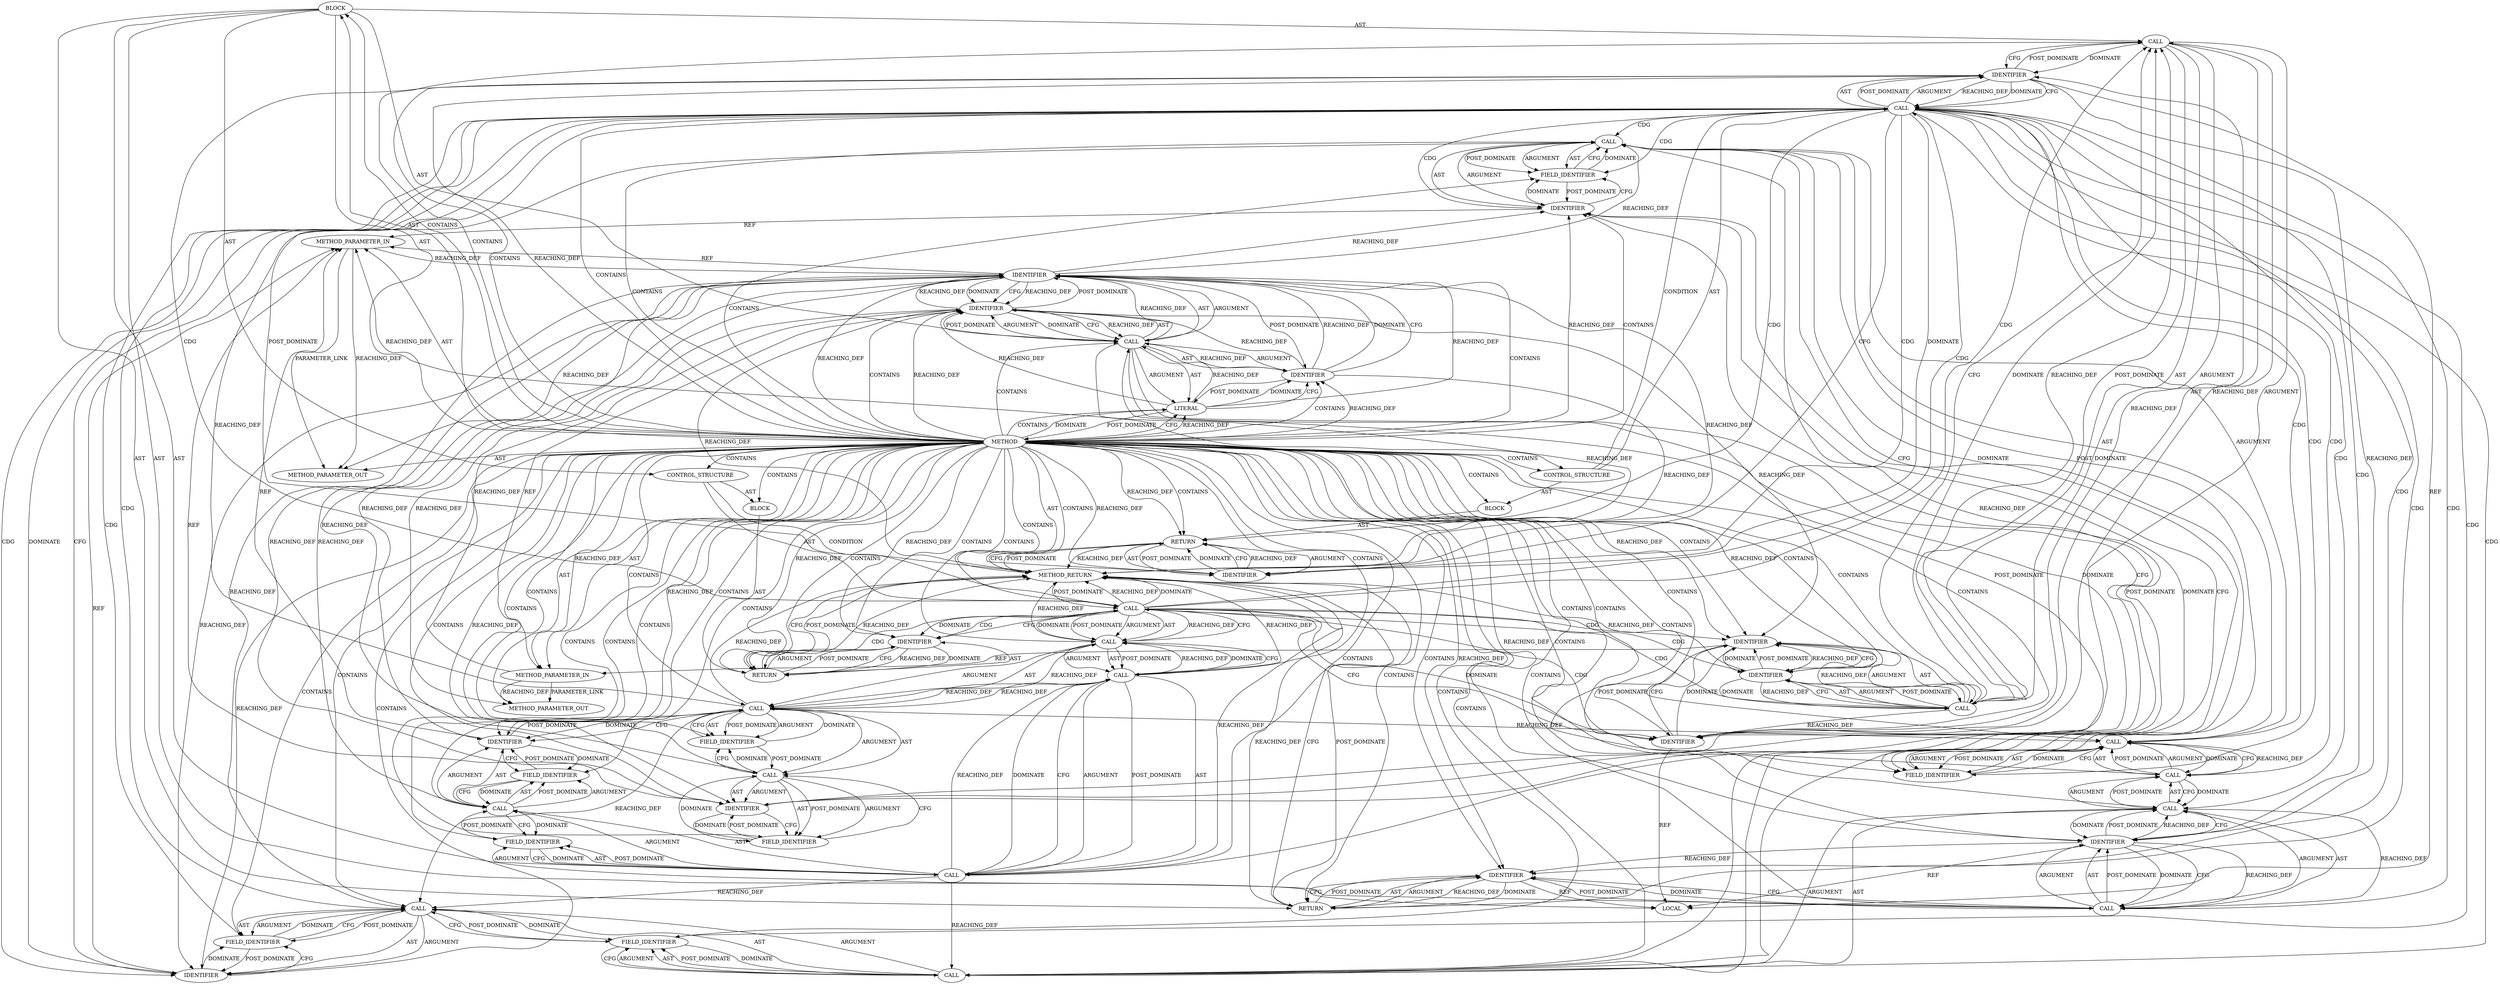 digraph {
  876 [label=BLOCK ORDER=3 ARGUMENT_INDEX=-1 CODE="{
	void *buf;

	dout(\"%s con %p len %d\\n\", __func__, con, len);

	if (WARN_ON(con->v2.conn_buf_cnt >= ARRAY_SIZE(con->v2.conn_bufs)))
		return NULL;

	buf = kvmalloc(len, GFP_NOIO);
	if (!buf)
		return NULL;

	con->v2.conn_bufs[con->v2.conn_buf_cnt++] = buf;
	return buf;
}" COLUMN_NUMBER=1 LINE_NUMBER=302 TYPE_FULL_NAME="void"]
  920 [label=CALL ORDER=1 ARGUMENT_INDEX=1 CODE="con->v2" COLUMN_NUMBER=20 METHOD_FULL_NAME="<operator>.indirectFieldAccess" LINE_NUMBER=314 TYPE_FULL_NAME="<empty>" DISPATCH_TYPE="STATIC_DISPATCH" SIGNATURE="" NAME="<operator>.indirectFieldAccess"]
  884 [label=CALL ORDER=1 ARGUMENT_INDEX=-1 CODE="WARN_ON(con->v2.conn_buf_cnt >= ARRAY_SIZE(con->v2.conn_bufs))" COLUMN_NUMBER=6 METHOD_FULL_NAME="WARN_ON" LINE_NUMBER=307 TYPE_FULL_NAME="<empty>" DISPATCH_TYPE="STATIC_DISPATCH" SIGNATURE="" NAME="WARN_ON"]
  922 [label=FIELD_IDENTIFIER ORDER=2 ARGUMENT_INDEX=2 CODE="v2" COLUMN_NUMBER=20 LINE_NUMBER=314 CANONICAL_NAME="v2"]
  918 [label=CALL ORDER=2 ARGUMENT_INDEX=2 CODE="con->v2.conn_buf_cnt++" COLUMN_NUMBER=20 METHOD_FULL_NAME="<operator>.postIncrement" LINE_NUMBER=314 TYPE_FULL_NAME="<empty>" DISPATCH_TYPE="STATIC_DISPATCH" SIGNATURE="" NAME="<operator>.postIncrement"]
  886 [label=CALL ORDER=1 ARGUMENT_INDEX=1 CODE="con->v2.conn_buf_cnt" COLUMN_NUMBER=14 METHOD_FULL_NAME="<operator>.fieldAccess" LINE_NUMBER=307 TYPE_FULL_NAME="<empty>" DISPATCH_TYPE="STATIC_DISPATCH" SIGNATURE="" NAME="<operator>.fieldAccess"]
  894 [label=IDENTIFIER ORDER=1 ARGUMENT_INDEX=1 CODE="con" COLUMN_NUMBER=49 LINE_NUMBER=307 TYPE_FULL_NAME="ceph_connection*" NAME="con"]
  926 [label=IDENTIFIER ORDER=1 ARGUMENT_INDEX=-1 CODE="buf" COLUMN_NUMBER=9 LINE_NUMBER=315 TYPE_FULL_NAME="void*" NAME="buf"]
  900 [label=CALL ORDER=4 ARGUMENT_INDEX=-1 CODE="buf = kvmalloc(len, GFP_NOIO)" COLUMN_NUMBER=2 METHOD_FULL_NAME="<operator>.assignment" LINE_NUMBER=310 TYPE_FULL_NAME="<empty>" DISPATCH_TYPE="STATIC_DISPATCH" SIGNATURE="" NAME="<operator>.assignment"]
  883 [label=CONTROL_STRUCTURE CONTROL_STRUCTURE_TYPE="IF" ORDER=3 PARSER_TYPE_NAME="CASTIfStatement" ARGUMENT_INDEX=-1 CODE="if (WARN_ON(con->v2.conn_buf_cnt >= ARRAY_SIZE(con->v2.conn_bufs)))" COLUMN_NUMBER=2 LINE_NUMBER=307]
  13013 [label=METHOD_PARAMETER_OUT ORDER=2 CODE="int len" IS_VARIADIC=false COLUMN_NUMBER=58 LINE_NUMBER=301 TYPE_FULL_NAME="int" EVALUATION_STRATEGY="BY_VALUE" INDEX=2 NAME="len"]
  880 [label=IDENTIFIER ORDER=2 ARGUMENT_INDEX=2 CODE="__func__" COLUMN_NUMBER=29 LINE_NUMBER=305 TYPE_FULL_NAME="ANY" NAME="__func__"]
  912 [label=CALL ORDER=1 ARGUMENT_INDEX=1 CODE="con->v2.conn_bufs[con->v2.conn_buf_cnt++]" COLUMN_NUMBER=2 METHOD_FULL_NAME="<operator>.indirectIndexAccess" LINE_NUMBER=314 TYPE_FULL_NAME="<empty>" DISPATCH_TYPE="STATIC_DISPATCH" SIGNATURE="" NAME="<operator>.indirectIndexAccess"]
  908 [label=BLOCK ORDER=2 ARGUMENT_INDEX=-1 CODE="<empty>" COLUMN_NUMBER=3 LINE_NUMBER=312 TYPE_FULL_NAME="void"]
  873 [label=METHOD COLUMN_NUMBER=1 LINE_NUMBER=301 COLUMN_NUMBER_END=1 IS_EXTERNAL=false SIGNATURE="void* alloc_conn_buf (ceph_connection*,int)" NAME="alloc_conn_buf" AST_PARENT_TYPE="TYPE_DECL" AST_PARENT_FULL_NAME="file_code_old-a282a2f-decode_preamble-527.c:<global>" ORDER=15 CODE="static void *alloc_conn_buf(struct ceph_connection *con, int len)
{
	void *buf;

	dout(\"%s con %p len %d\\n\", __func__, con, len);

	if (WARN_ON(con->v2.conn_buf_cnt >= ARRAY_SIZE(con->v2.conn_bufs)))
		return NULL;

	buf = kvmalloc(len, GFP_NOIO);
	if (!buf)
		return NULL;

	con->v2.conn_bufs[con->v2.conn_buf_cnt++] = buf;
	return buf;
}" FULL_NAME="alloc_conn_buf" LINE_NUMBER_END=316 FILENAME="file_code_old-a282a2f-decode_preamble-527.c"]
  887 [label=CALL ORDER=1 ARGUMENT_INDEX=1 CODE="con->v2" COLUMN_NUMBER=14 METHOD_FULL_NAME="<operator>.indirectFieldAccess" LINE_NUMBER=307 TYPE_FULL_NAME="<empty>" DISPATCH_TYPE="STATIC_DISPATCH" SIGNATURE="" NAME="<operator>.indirectFieldAccess"]
  904 [label=IDENTIFIER ORDER=2 ARGUMENT_INDEX=2 CODE="GFP_NOIO" COLUMN_NUMBER=22 LINE_NUMBER=310 TYPE_FULL_NAME="ANY" NAME="GFP_NOIO"]
  879 [label=LITERAL ORDER=1 ARGUMENT_INDEX=1 CODE="\"%s con %p len %d\\n\"" COLUMN_NUMBER=7 LINE_NUMBER=305 TYPE_FULL_NAME="char"]
  897 [label=BLOCK ORDER=2 ARGUMENT_INDEX=-1 CODE="<empty>" COLUMN_NUMBER=3 LINE_NUMBER=308 TYPE_FULL_NAME="void"]
  888 [label=IDENTIFIER ORDER=1 ARGUMENT_INDEX=1 CODE="con" COLUMN_NUMBER=14 LINE_NUMBER=307 TYPE_FULL_NAME="ceph_connection*" NAME="con"]
  896 [label=FIELD_IDENTIFIER ORDER=2 ARGUMENT_INDEX=2 CODE="conn_bufs" COLUMN_NUMBER=49 LINE_NUMBER=307 CANONICAL_NAME="conn_bufs"]
  917 [label=FIELD_IDENTIFIER ORDER=2 ARGUMENT_INDEX=2 CODE="conn_bufs" COLUMN_NUMBER=2 LINE_NUMBER=314 CANONICAL_NAME="conn_bufs"]
  919 [label=CALL ORDER=1 ARGUMENT_INDEX=1 CODE="con->v2.conn_buf_cnt" COLUMN_NUMBER=20 METHOD_FULL_NAME="<operator>.fieldAccess" LINE_NUMBER=314 TYPE_FULL_NAME="<empty>" DISPATCH_TYPE="STATIC_DISPATCH" SIGNATURE="" NAME="<operator>.fieldAccess"]
  885 [label=CALL ORDER=1 ARGUMENT_INDEX=1 CODE="con->v2.conn_buf_cnt >= ARRAY_SIZE(con->v2.conn_bufs)" COLUMN_NUMBER=14 METHOD_FULL_NAME="<operator>.greaterEqualsThan" LINE_NUMBER=307 TYPE_FULL_NAME="<empty>" DISPATCH_TYPE="STATIC_DISPATCH" SIGNATURE="" NAME="<operator>.greaterEqualsThan"]
  913 [label=CALL ORDER=1 ARGUMENT_INDEX=1 CODE="con->v2.conn_bufs" COLUMN_NUMBER=2 METHOD_FULL_NAME="<operator>.fieldAccess" LINE_NUMBER=314 TYPE_FULL_NAME="<empty>" DISPATCH_TYPE="STATIC_DISPATCH" SIGNATURE="" NAME="<operator>.fieldAccess"]
  911 [label=CALL ORDER=6 ARGUMENT_INDEX=-1 CODE="con->v2.conn_bufs[con->v2.conn_buf_cnt++] = buf" COLUMN_NUMBER=2 METHOD_FULL_NAME="<operator>.assignment" LINE_NUMBER=314 TYPE_FULL_NAME="<empty>" DISPATCH_TYPE="STATIC_DISPATCH" SIGNATURE="" NAME="<operator>.assignment"]
  874 [label=METHOD_PARAMETER_IN ORDER=1 CODE="struct ceph_connection *con" IS_VARIADIC=false COLUMN_NUMBER=29 LINE_NUMBER=301 TYPE_FULL_NAME="ceph_connection*" EVALUATION_STRATEGY="BY_VALUE" INDEX=1 NAME="con"]
  925 [label=RETURN ORDER=7 ARGUMENT_INDEX=-1 CODE="return buf;" COLUMN_NUMBER=2 LINE_NUMBER=315]
  914 [label=CALL ORDER=1 ARGUMENT_INDEX=1 CODE="con->v2" COLUMN_NUMBER=2 METHOD_FULL_NAME="<operator>.indirectFieldAccess" LINE_NUMBER=314 TYPE_FULL_NAME="<empty>" DISPATCH_TYPE="STATIC_DISPATCH" SIGNATURE="" NAME="<operator>.indirectFieldAccess"]
  924 [label=IDENTIFIER ORDER=2 ARGUMENT_INDEX=2 CODE="buf" COLUMN_NUMBER=46 LINE_NUMBER=314 TYPE_FULL_NAME="void*" NAME="buf"]
  878 [label=CALL ORDER=2 ARGUMENT_INDEX=-1 CODE="dout(\"%s con %p len %d\\n\", __func__, con, len)" COLUMN_NUMBER=2 METHOD_FULL_NAME="dout" LINE_NUMBER=305 TYPE_FULL_NAME="<empty>" DISPATCH_TYPE="STATIC_DISPATCH" SIGNATURE="" NAME="dout"]
  916 [label=FIELD_IDENTIFIER ORDER=2 ARGUMENT_INDEX=2 CODE="v2" COLUMN_NUMBER=2 LINE_NUMBER=314 CANONICAL_NAME="v2"]
  890 [label=FIELD_IDENTIFIER ORDER=2 ARGUMENT_INDEX=2 CODE="conn_buf_cnt" COLUMN_NUMBER=14 LINE_NUMBER=307 CANONICAL_NAME="conn_buf_cnt"]
  907 [label=IDENTIFIER ORDER=1 ARGUMENT_INDEX=1 CODE="buf" COLUMN_NUMBER=7 LINE_NUMBER=311 TYPE_FULL_NAME="void*" NAME="buf"]
  899 [label=IDENTIFIER ORDER=1 ARGUMENT_INDEX=-1 CODE="NULL" COLUMN_NUMBER=10 LINE_NUMBER=308 TYPE_FULL_NAME="ANY" NAME="NULL"]
  892 [label=CALL ORDER=1 ARGUMENT_INDEX=1 CODE="con->v2.conn_bufs" COLUMN_NUMBER=49 METHOD_FULL_NAME="<operator>.fieldAccess" LINE_NUMBER=307 TYPE_FULL_NAME="<empty>" DISPATCH_TYPE="STATIC_DISPATCH" SIGNATURE="" NAME="<operator>.fieldAccess"]
  875 [label=METHOD_PARAMETER_IN ORDER=2 CODE="int len" IS_VARIADIC=false COLUMN_NUMBER=58 LINE_NUMBER=301 TYPE_FULL_NAME="int" EVALUATION_STRATEGY="BY_VALUE" INDEX=2 NAME="len"]
  910 [label=IDENTIFIER ORDER=1 ARGUMENT_INDEX=-1 CODE="NULL" COLUMN_NUMBER=10 LINE_NUMBER=312 TYPE_FULL_NAME="ANY" NAME="NULL"]
  902 [label=CALL ORDER=2 ARGUMENT_INDEX=2 CODE="kvmalloc(len, GFP_NOIO)" COLUMN_NUMBER=8 METHOD_FULL_NAME="kvmalloc" LINE_NUMBER=310 TYPE_FULL_NAME="<empty>" DISPATCH_TYPE="STATIC_DISPATCH" SIGNATURE="" NAME="kvmalloc"]
  927 [label=METHOD_RETURN ORDER=4 CODE="RET" COLUMN_NUMBER=1 LINE_NUMBER=301 TYPE_FULL_NAME="void*" EVALUATION_STRATEGY="BY_VALUE"]
  895 [label=FIELD_IDENTIFIER ORDER=2 ARGUMENT_INDEX=2 CODE="v2" COLUMN_NUMBER=49 LINE_NUMBER=307 CANONICAL_NAME="v2"]
  891 [label=CALL ORDER=2 ARGUMENT_INDEX=2 CODE="ARRAY_SIZE(con->v2.conn_bufs)" COLUMN_NUMBER=38 METHOD_FULL_NAME="ARRAY_SIZE" LINE_NUMBER=307 TYPE_FULL_NAME="<empty>" DISPATCH_TYPE="STATIC_DISPATCH" SIGNATURE="" NAME="ARRAY_SIZE"]
  898 [label=RETURN ORDER=1 ARGUMENT_INDEX=1 CODE="return NULL;" COLUMN_NUMBER=3 LINE_NUMBER=308]
  915 [label=IDENTIFIER ORDER=1 ARGUMENT_INDEX=1 CODE="con" COLUMN_NUMBER=2 LINE_NUMBER=314 TYPE_FULL_NAME="ceph_connection*" NAME="con"]
  921 [label=IDENTIFIER ORDER=1 ARGUMENT_INDEX=1 CODE="con" COLUMN_NUMBER=20 LINE_NUMBER=314 TYPE_FULL_NAME="ceph_connection*" NAME="con"]
  877 [label=LOCAL ORDER=1 CODE="void* buf" COLUMN_NUMBER=7 LINE_NUMBER=303 TYPE_FULL_NAME="void*" NAME="buf"]
  905 [label=CONTROL_STRUCTURE CONTROL_STRUCTURE_TYPE="IF" ORDER=5 PARSER_TYPE_NAME="CASTIfStatement" ARGUMENT_INDEX=-1 CODE="if (!buf)" COLUMN_NUMBER=2 LINE_NUMBER=311]
  13012 [label=METHOD_PARAMETER_OUT ORDER=1 CODE="struct ceph_connection *con" IS_VARIADIC=false COLUMN_NUMBER=29 LINE_NUMBER=301 TYPE_FULL_NAME="ceph_connection*" EVALUATION_STRATEGY="BY_VALUE" INDEX=1 NAME="con"]
  893 [label=CALL ORDER=1 ARGUMENT_INDEX=1 CODE="con->v2" COLUMN_NUMBER=49 METHOD_FULL_NAME="<operator>.indirectFieldAccess" LINE_NUMBER=307 TYPE_FULL_NAME="<empty>" DISPATCH_TYPE="STATIC_DISPATCH" SIGNATURE="" NAME="<operator>.indirectFieldAccess"]
  881 [label=IDENTIFIER ORDER=3 ARGUMENT_INDEX=3 CODE="con" COLUMN_NUMBER=39 LINE_NUMBER=305 TYPE_FULL_NAME="ceph_connection*" NAME="con"]
  906 [label=CALL ORDER=1 ARGUMENT_INDEX=-1 CODE="!buf" COLUMN_NUMBER=6 METHOD_FULL_NAME="<operator>.logicalNot" LINE_NUMBER=311 TYPE_FULL_NAME="<empty>" DISPATCH_TYPE="STATIC_DISPATCH" SIGNATURE="" NAME="<operator>.logicalNot"]
  901 [label=IDENTIFIER ORDER=1 ARGUMENT_INDEX=1 CODE="buf" COLUMN_NUMBER=2 LINE_NUMBER=310 TYPE_FULL_NAME="void*" NAME="buf"]
  889 [label=FIELD_IDENTIFIER ORDER=2 ARGUMENT_INDEX=2 CODE="v2" COLUMN_NUMBER=14 LINE_NUMBER=307 CANONICAL_NAME="v2"]
  882 [label=IDENTIFIER ORDER=4 ARGUMENT_INDEX=4 CODE="len" COLUMN_NUMBER=44 LINE_NUMBER=305 TYPE_FULL_NAME="int" NAME="len"]
  903 [label=IDENTIFIER ORDER=1 ARGUMENT_INDEX=1 CODE="len" COLUMN_NUMBER=17 LINE_NUMBER=310 TYPE_FULL_NAME="int" NAME="len"]
  923 [label=FIELD_IDENTIFIER ORDER=2 ARGUMENT_INDEX=2 CODE="conn_buf_cnt" COLUMN_NUMBER=20 LINE_NUMBER=314 CANONICAL_NAME="conn_buf_cnt"]
  909 [label=RETURN ORDER=1 ARGUMENT_INDEX=1 CODE="return NULL;" COLUMN_NUMBER=3 LINE_NUMBER=312]
  914 -> 917 [label=CFG ]
  892 -> 896 [label=AST ]
  886 -> 920 [label=REACHING_DEF VARIABLE="con->v2.conn_buf_cnt"]
  906 -> 916 [label=CDG ]
  906 -> 926 [label=CDG ]
  925 -> 926 [label=POST_DOMINATE ]
  885 -> 886 [label=ARGUMENT ]
  888 -> 889 [label=CFG ]
  907 -> 906 [label=REACHING_DEF VARIABLE="buf"]
  884 -> 899 [label=DOMINATE ]
  882 -> 881 [label=POST_DOMINATE ]
  918 -> 919 [label=AST ]
  927 -> 925 [label=POST_DOMINATE ]
  911 -> 926 [label=DOMINATE ]
  906 -> 925 [label=CDG ]
  921 -> 913 [label=POST_DOMINATE ]
  890 -> 887 [label=POST_DOMINATE ]
  920 -> 921 [label=AST ]
  915 -> 874 [label=REF ]
  910 -> 909 [label=DOMINATE ]
  873 -> 924 [label=CONTAINS ]
  905 -> 908 [label=AST ]
  909 -> 910 [label=POST_DOMINATE ]
  873 -> 912 [label=CONTAINS ]
  917 -> 913 [label=DOMINATE ]
  920 -> 922 [label=POST_DOMINATE ]
  874 -> 13012 [label=PARAMETER_LINK ]
  898 -> 899 [label=AST ]
  873 -> 919 [label=CONTAINS ]
  900 -> 901 [label=ARGUMENT ]
  873 -> 889 [label=CONTAINS ]
  873 -> 884 [label=CONTAINS ]
  881 -> 882 [label=DOMINATE ]
  882 -> 903 [label=REACHING_DEF VARIABLE="len"]
  913 -> 921 [label=DOMINATE ]
  910 -> 909 [label=CFG ]
  927 -> 898 [label=POST_DOMINATE ]
  873 -> 876 [label=AST ]
  873 -> 890 [label=CONTAINS ]
  888 -> 874 [label=REF ]
  879 -> 880 [label=DOMINATE ]
  873 -> 898 [label=REACHING_DEF VARIABLE=""]
  882 -> 875 [label=REF ]
  873 -> 923 [label=CONTAINS ]
  881 -> 13012 [label=REACHING_DEF VARIABLE="con"]
  892 -> 893 [label=ARGUMENT ]
  878 -> 881 [label=AST ]
  913 -> 917 [label=ARGUMENT ]
  879 -> 873 [label=POST_DOMINATE ]
  874 -> 13012 [label=REACHING_DEF VARIABLE="con"]
  884 -> 900 [label=CDG ]
  879 -> 878 [label=REACHING_DEF VARIABLE="\"%s con %p len %d\\n\""]
  879 -> 880 [label=CFG ]
  873 -> 902 [label=CONTAINS ]
  885 -> 884 [label=REACHING_DEF VARIABLE="con->v2.conn_buf_cnt >= ARRAY_SIZE(con->v2.conn_bufs)"]
  873 -> 905 [label=CONTAINS ]
  887 -> 890 [label=CFG ]
  879 -> 882 [label=REACHING_DEF VARIABLE="\"%s con %p len %d\\n\""]
  880 -> 879 [label=POST_DOMINATE ]
  920 -> 921 [label=ARGUMENT ]
  912 -> 918 [label=ARGUMENT ]
  906 -> 917 [label=CDG ]
  894 -> 895 [label=DOMINATE ]
  894 -> 895 [label=CFG ]
  906 -> 909 [label=CDG ]
  902 -> 903 [label=ARGUMENT ]
  873 -> 879 [label=CFG ]
  898 -> 899 [label=ARGUMENT ]
  885 -> 891 [label=ARGUMENT ]
  900 -> 901 [label=AST ]
  881 -> 920 [label=REACHING_DEF VARIABLE="con"]
  893 -> 896 [label=DOMINATE ]
  912 -> 918 [label=POST_DOMINATE ]
  918 -> 919 [label=POST_DOMINATE ]
  901 -> 903 [label=CFG ]
  892 -> 891 [label=REACHING_DEF VARIABLE="con->v2.conn_bufs"]
  873 -> 927 [label=AST ]
  895 -> 894 [label=POST_DOMINATE ]
  881 -> 921 [label=REACHING_DEF VARIABLE="con"]
  883 -> 884 [label=AST ]
  912 -> 924 [label=CFG ]
  906 -> 918 [label=CDG ]
  873 -> 909 [label=CONTAINS ]
  899 -> 898 [label=CFG ]
  898 -> 927 [label=REACHING_DEF VARIABLE="<RET>"]
  909 -> 910 [label=ARGUMENT ]
  880 -> 881 [label=REACHING_DEF VARIABLE="__func__"]
  873 -> 921 [label=REACHING_DEF VARIABLE=""]
  886 -> 927 [label=REACHING_DEF VARIABLE="con->v2.conn_buf_cnt"]
  884 -> 901 [label=CFG ]
  925 -> 927 [label=REACHING_DEF VARIABLE="<RET>"]
  878 -> 880 [label=ARGUMENT ]
  873 -> 888 [label=CONTAINS ]
  873 -> 909 [label=REACHING_DEF VARIABLE=""]
  873 -> 893 [label=CONTAINS ]
  891 -> 885 [label=REACHING_DEF VARIABLE="ARRAY_SIZE(con->v2.conn_bufs)"]
  904 -> 927 [label=REACHING_DEF VARIABLE="GFP_NOIO"]
  904 -> 903 [label=POST_DOMINATE ]
  892 -> 914 [label=REACHING_DEF VARIABLE="con->v2.conn_bufs"]
  900 -> 902 [label=POST_DOMINATE ]
  884 -> 885 [label=POST_DOMINATE ]
  889 -> 888 [label=POST_DOMINATE ]
  926 -> 877 [label=REF ]
  884 -> 899 [label=CDG ]
  876 -> 900 [label=AST ]
  873 -> 906 [label=CONTAINS ]
  900 -> 907 [label=DOMINATE ]
  926 -> 911 [label=POST_DOMINATE ]
  895 -> 893 [label=CFG ]
  916 -> 914 [label=DOMINATE ]
  906 -> 922 [label=CDG ]
  923 -> 919 [label=DOMINATE ]
  882 -> 927 [label=REACHING_DEF VARIABLE="len"]
  878 -> 927 [label=REACHING_DEF VARIABLE="dout(\"%s con %p len %d\\n\", __func__, con, len)"]
  873 -> 875 [label=REACHING_DEF VARIABLE=""]
  898 -> 927 [label=CFG ]
  887 -> 890 [label=DOMINATE ]
  873 -> 879 [label=REACHING_DEF VARIABLE=""]
  927 -> 884 [label=POST_DOMINATE ]
  884 -> 927 [label=REACHING_DEF VARIABLE="WARN_ON(con->v2.conn_buf_cnt >= ARRAY_SIZE(con->v2.conn_bufs))"]
  901 -> 903 [label=DOMINATE ]
  884 -> 904 [label=CDG ]
  908 -> 909 [label=AST ]
  887 -> 889 [label=AST ]
  906 -> 910 [label=CFG ]
  873 -> 910 [label=CONTAINS ]
  884 -> 901 [label=DOMINATE ]
  906 -> 907 [label=AST ]
  873 -> 874 [label=AST ]
  873 -> 926 [label=CONTAINS ]
  906 -> 915 [label=CFG ]
  873 -> 899 [label=REACHING_DEF VARIABLE=""]
  907 -> 924 [label=REACHING_DEF VARIABLE="buf"]
  919 -> 923 [label=ARGUMENT ]
  920 -> 923 [label=CFG ]
  892 -> 896 [label=POST_DOMINATE ]
  881 -> 882 [label=CFG ]
  925 -> 927 [label=CFG ]
  926 -> 925 [label=REACHING_DEF VARIABLE="buf"]
  892 -> 920 [label=REACHING_DEF VARIABLE="con->v2.conn_bufs"]
  922 -> 920 [label=CFG ]
  902 -> 904 [label=AST ]
  873 -> 915 [label=REACHING_DEF VARIABLE=""]
  894 -> 886 [label=POST_DOMINATE ]
  893 -> 895 [label=AST ]
  905 -> 906 [label=CONDITION ]
  878 -> 880 [label=AST ]
  881 -> 878 [label=REACHING_DEF VARIABLE="con"]
  924 -> 912 [label=POST_DOMINATE ]
  921 -> 874 [label=REF ]
  873 -> 915 [label=CONTAINS ]
  882 -> 878 [label=DOMINATE ]
  876 -> 905 [label=AST ]
  885 -> 891 [label=AST ]
  892 -> 891 [label=DOMINATE ]
  878 -> 879 [label=AST ]
  902 -> 900 [label=REACHING_DEF VARIABLE="kvmalloc(len, GFP_NOIO)"]
  893 -> 895 [label=POST_DOMINATE ]
  884 -> 906 [label=CDG ]
  913 -> 921 [label=CFG ]
  904 -> 902 [label=DOMINATE ]
  896 -> 892 [label=CFG ]
  875 -> 882 [label=REACHING_DEF VARIABLE="len"]
  911 -> 924 [label=ARGUMENT ]
  884 -> 902 [label=CDG ]
  920 -> 923 [label=DOMINATE ]
  880 -> 882 [label=REACHING_DEF VARIABLE="__func__"]
  913 -> 914 [label=AST ]
  924 -> 911 [label=REACHING_DEF VARIABLE="buf"]
  912 -> 913 [label=ARGUMENT ]
  876 -> 911 [label=AST ]
  903 -> 902 [label=REACHING_DEF VARIABLE="len"]
  878 -> 882 [label=AST ]
  885 -> 891 [label=POST_DOMINATE ]
  927 -> 909 [label=POST_DOMINATE ]
  892 -> 893 [label=AST ]
  906 -> 911 [label=CDG ]
  876 -> 877 [label=AST ]
  873 -> 896 [label=CONTAINS ]
  881 -> 927 [label=REACHING_DEF VARIABLE="con"]
  924 -> 926 [label=REACHING_DEF VARIABLE="buf"]
  873 -> 903 [label=REACHING_DEF VARIABLE=""]
  904 -> 902 [label=REACHING_DEF VARIABLE="GFP_NOIO"]
  918 -> 912 [label=CFG ]
  921 -> 922 [label=CFG ]
  873 -> 916 [label=CONTAINS ]
  876 -> 925 [label=AST ]
  886 -> 919 [label=REACHING_DEF VARIABLE="con->v2.conn_buf_cnt"]
  901 -> 907 [label=REACHING_DEF VARIABLE="buf"]
  916 -> 914 [label=CFG ]
  924 -> 912 [label=REACHING_DEF VARIABLE="buf"]
  878 -> 888 [label=CFG ]
  873 -> 924 [label=REACHING_DEF VARIABLE=""]
  915 -> 916 [label=CFG ]
  907 -> 906 [label=DOMINATE ]
  887 -> 888 [label=AST ]
  873 -> 886 [label=CONTAINS ]
  886 -> 894 [label=DOMINATE ]
  915 -> 916 [label=DOMINATE ]
  885 -> 886 [label=AST ]
  873 -> 897 [label=CONTAINS ]
  876 -> 883 [label=AST ]
  873 -> 922 [label=CONTAINS ]
  884 -> 898 [label=CDG ]
  873 -> 13012 [label=AST ]
  888 -> 889 [label=DOMINATE ]
  873 -> 892 [label=CONTAINS ]
  881 -> 874 [label=REF ]
  891 -> 927 [label=REACHING_DEF VARIABLE="ARRAY_SIZE(con->v2.conn_bufs)"]
  890 -> 886 [label=DOMINATE ]
  884 -> 903 [label=CDG ]
  920 -> 922 [label=ARGUMENT ]
  884 -> 885 [label=ARGUMENT ]
  925 -> 926 [label=AST ]
  893 -> 894 [label=ARGUMENT ]
  891 -> 885 [label=DOMINATE ]
  873 -> 921 [label=CONTAINS ]
  904 -> 902 [label=CFG ]
  903 -> 904 [label=DOMINATE ]
  907 -> 906 [label=CFG ]
  887 -> 889 [label=POST_DOMINATE ]
  902 -> 900 [label=CFG ]
  893 -> 896 [label=CFG ]
  881 -> 915 [label=REACHING_DEF VARIABLE="con"]
  878 -> 879 [label=ARGUMENT ]
  927 -> 906 [label=POST_DOMINATE ]
  873 -> 876 [label=CONTAINS ]
  873 -> 879 [label=CONTAINS ]
  882 -> 881 [label=REACHING_DEF VARIABLE="len"]
  909 -> 910 [label=AST ]
  886 -> 887 [label=ARGUMENT ]
  919 -> 920 [label=AST ]
  913 -> 914 [label=ARGUMENT ]
  914 -> 915 [label=AST ]
  873 -> 880 [label=CONTAINS ]
  912 -> 918 [label=AST ]
  906 -> 907 [label=POST_DOMINATE ]
  880 -> 881 [label=DOMINATE ]
  878 -> 888 [label=DOMINATE ]
  921 -> 922 [label=DOMINATE ]
  880 -> 878 [label=REACHING_DEF VARIABLE="__func__"]
  914 -> 916 [label=POST_DOMINATE ]
  926 -> 925 [label=DOMINATE ]
  879 -> 881 [label=REACHING_DEF VARIABLE="\"%s con %p len %d\\n\""]
  891 -> 892 [label=ARGUMENT ]
  873 -> 879 [label=DOMINATE ]
  873 -> 881 [label=CONTAINS ]
  925 -> 926 [label=ARGUMENT ]
  873 -> 917 [label=CONTAINS ]
  914 -> 915 [label=ARGUMENT ]
  918 -> 919 [label=ARGUMENT ]
  884 -> 927 [label=DOMINATE ]
  912 -> 913 [label=AST ]
  873 -> 907 [label=CONTAINS ]
  926 -> 925 [label=CFG ]
  891 -> 892 [label=AST ]
  873 -> 901 [label=CONTAINS ]
  873 -> 899 [label=CONTAINS ]
  922 -> 920 [label=DOMINATE ]
  889 -> 887 [label=CFG ]
  893 -> 895 [label=ARGUMENT ]
  873 -> 891 [label=CONTAINS ]
  886 -> 890 [label=AST ]
  901 -> 900 [label=REACHING_DEF VARIABLE="buf"]
  881 -> 888 [label=REACHING_DEF VARIABLE="con"]
  906 -> 912 [label=CDG ]
  894 -> 874 [label=REF ]
  922 -> 921 [label=POST_DOMINATE ]
  873 -> 898 [label=CONTAINS ]
  906 -> 913 [label=CDG ]
  898 -> 899 [label=POST_DOMINATE ]
  873 -> 888 [label=REACHING_DEF VARIABLE=""]
  899 -> 898 [label=REACHING_DEF VARIABLE="NULL"]
  888 -> 878 [label=POST_DOMINATE ]
  873 -> 925 [label=CONTAINS ]
  873 -> 874 [label=REACHING_DEF VARIABLE=""]
  873 -> 895 [label=CONTAINS ]
  886 -> 890 [label=POST_DOMINATE ]
  873 -> 926 [label=REACHING_DEF VARIABLE=""]
  906 -> 914 [label=CDG ]
  907 -> 900 [label=POST_DOMINATE ]
  919 -> 920 [label=ARGUMENT ]
  881 -> 882 [label=REACHING_DEF VARIABLE="con"]
  911 -> 926 [label=CFG ]
  906 -> 919 [label=CDG ]
  911 -> 924 [label=AST ]
  873 -> 914 [label=CONTAINS ]
  873 -> 918 [label=CONTAINS ]
  912 -> 911 [label=REACHING_DEF VARIABLE="con->v2.conn_bufs[con->v2.conn_buf_cnt++]"]
  886 -> 914 [label=REACHING_DEF VARIABLE="con->v2.conn_buf_cnt"]
  873 -> 910 [label=REACHING_DEF VARIABLE=""]
  907 -> 877 [label=REF ]
  890 -> 886 [label=CFG ]
  906 -> 907 [label=ARGUMENT ]
  906 -> 910 [label=CDG ]
  905 -> 906 [label=AST ]
  881 -> 880 [label=POST_DOMINATE ]
  914 -> 917 [label=DOMINATE ]
  886 -> 891 [label=REACHING_DEF VARIABLE="con->v2.conn_buf_cnt"]
  887 -> 888 [label=ARGUMENT ]
  873 -> 904 [label=REACHING_DEF VARIABLE=""]
  904 -> 903 [label=REACHING_DEF VARIABLE="GFP_NOIO"]
  876 -> 878 [label=AST ]
  913 -> 917 [label=AST ]
  884 -> 885 [label=AST ]
  892 -> 891 [label=CFG ]
  873 -> 885 [label=CONTAINS ]
  891 -> 886 [label=REACHING_DEF VARIABLE="ARRAY_SIZE(con->v2.conn_bufs)"]
  884 -> 899 [label=CFG ]
  873 -> 903 [label=CONTAINS ]
  884 -> 907 [label=CDG ]
  917 -> 914 [label=POST_DOMINATE ]
  924 -> 911 [label=DOMINATE ]
  873 -> 881 [label=REACHING_DEF VARIABLE=""]
  903 -> 901 [label=POST_DOMINATE ]
  880 -> 881 [label=CFG ]
  900 -> 907 [label=CFG ]
  906 -> 923 [label=CDG ]
  895 -> 893 [label=DOMINATE ]
  886 -> 894 [label=CFG ]
  881 -> 894 [label=REACHING_DEF VARIABLE="con"]
  919 -> 918 [label=DOMINATE ]
  882 -> 878 [label=REACHING_DEF VARIABLE="len"]
  906 -> 915 [label=CDG ]
  873 -> 913 [label=CONTAINS ]
  892 -> 927 [label=REACHING_DEF VARIABLE="con->v2.conn_bufs"]
  923 -> 919 [label=CFG ]
  873 -> 894 [label=REACHING_DEF VARIABLE=""]
  906 -> 910 [label=DOMINATE ]
  919 -> 918 [label=CFG ]
  902 -> 900 [label=DOMINATE ]
  873 -> 883 [label=CONTAINS ]
  919 -> 923 [label=POST_DOMINATE ]
  918 -> 912 [label=DOMINATE ]
  909 -> 927 [label=CFG ]
  874 -> 881 [label=REACHING_DEF VARIABLE="con"]
  873 -> 904 [label=CONTAINS ]
  891 -> 885 [label=CFG ]
  873 -> 887 [label=CONTAINS ]
  906 -> 921 [label=CDG ]
  880 -> 927 [label=REACHING_DEF VARIABLE="__func__"]
  886 -> 885 [label=REACHING_DEF VARIABLE="con->v2.conn_buf_cnt"]
  882 -> 13013 [label=REACHING_DEF VARIABLE="len"]
  892 -> 896 [label=ARGUMENT ]
  910 -> 909 [label=REACHING_DEF VARIABLE="NULL"]
  900 -> 902 [label=AST ]
  881 -> 914 [label=REACHING_DEF VARIABLE="con"]
  920 -> 922 [label=AST ]
  923 -> 920 [label=POST_DOMINATE ]
  913 -> 917 [label=POST_DOMINATE ]
  919 -> 923 [label=AST ]
  902 -> 901 [label=REACHING_DEF VARIABLE="kvmalloc(len, GFP_NOIO)"]
  873 -> 882 [label=CONTAINS ]
  903 -> 904 [label=CFG ]
  885 -> 884 [label=CFG ]
  873 -> 911 [label=CONTAINS ]
  881 -> 893 [label=REACHING_DEF VARIABLE="con"]
  886 -> 890 [label=ARGUMENT ]
  911 -> 924 [label=POST_DOMINATE ]
  896 -> 892 [label=DOMINATE ]
  909 -> 927 [label=REACHING_DEF VARIABLE="<RET>"]
  886 -> 887 [label=AST ]
  881 -> 887 [label=REACHING_DEF VARIABLE="con"]
  892 -> 913 [label=REACHING_DEF VARIABLE="con->v2.conn_bufs"]
  896 -> 893 [label=POST_DOMINATE ]
  878 -> 881 [label=ARGUMENT ]
  924 -> 877 [label=REF ]
  906 -> 915 [label=DOMINATE ]
  899 -> 898 [label=DOMINATE ]
  893 -> 894 [label=AST ]
  906 -> 920 [label=CDG ]
  873 -> 907 [label=REACHING_DEF VARIABLE=""]
  873 -> 875 [label=AST ]
  914 -> 916 [label=AST ]
  884 -> 901 [label=CDG ]
  914 -> 916 [label=ARGUMENT ]
  917 -> 913 [label=CFG ]
  889 -> 887 [label=DOMINATE ]
  903 -> 875 [label=REF ]
  887 -> 889 [label=ARGUMENT ]
  900 -> 902 [label=ARGUMENT ]
  873 -> 908 [label=CONTAINS ]
  883 -> 897 [label=AST ]
  919 -> 918 [label=REACHING_DEF VARIABLE="con->v2.conn_buf_cnt"]
  873 -> 13013 [label=AST ]
  883 -> 884 [label=CONDITION ]
  906 -> 924 [label=CDG ]
  873 -> 882 [label=REACHING_DEF VARIABLE=""]
  885 -> 884 [label=DOMINATE ]
  902 -> 903 [label=AST ]
  873 -> 900 [label=CONTAINS ]
  911 -> 912 [label=ARGUMENT ]
  911 -> 912 [label=AST ]
  873 -> 894 [label=CONTAINS ]
  912 -> 924 [label=DOMINATE ]
  878 -> 882 [label=POST_DOMINATE ]
  897 -> 898 [label=AST ]
  916 -> 915 [label=POST_DOMINATE ]
  875 -> 13013 [label=PARAMETER_LINK ]
  891 -> 892 [label=POST_DOMINATE ]
  924 -> 911 [label=CFG ]
  885 -> 927 [label=REACHING_DEF VARIABLE="con->v2.conn_buf_cnt >= ARRAY_SIZE(con->v2.conn_bufs)"]
  902 -> 904 [label=ARGUMENT ]
  875 -> 13013 [label=REACHING_DEF VARIABLE="len"]
  878 -> 882 [label=ARGUMENT ]
  873 -> 878 [label=CONTAINS ]
  901 -> 877 [label=REF ]
  873 -> 880 [label=REACHING_DEF VARIABLE=""]
  873 -> 920 [label=CONTAINS ]
  902 -> 904 [label=POST_DOMINATE ]
  882 -> 878 [label=CFG ]
}
